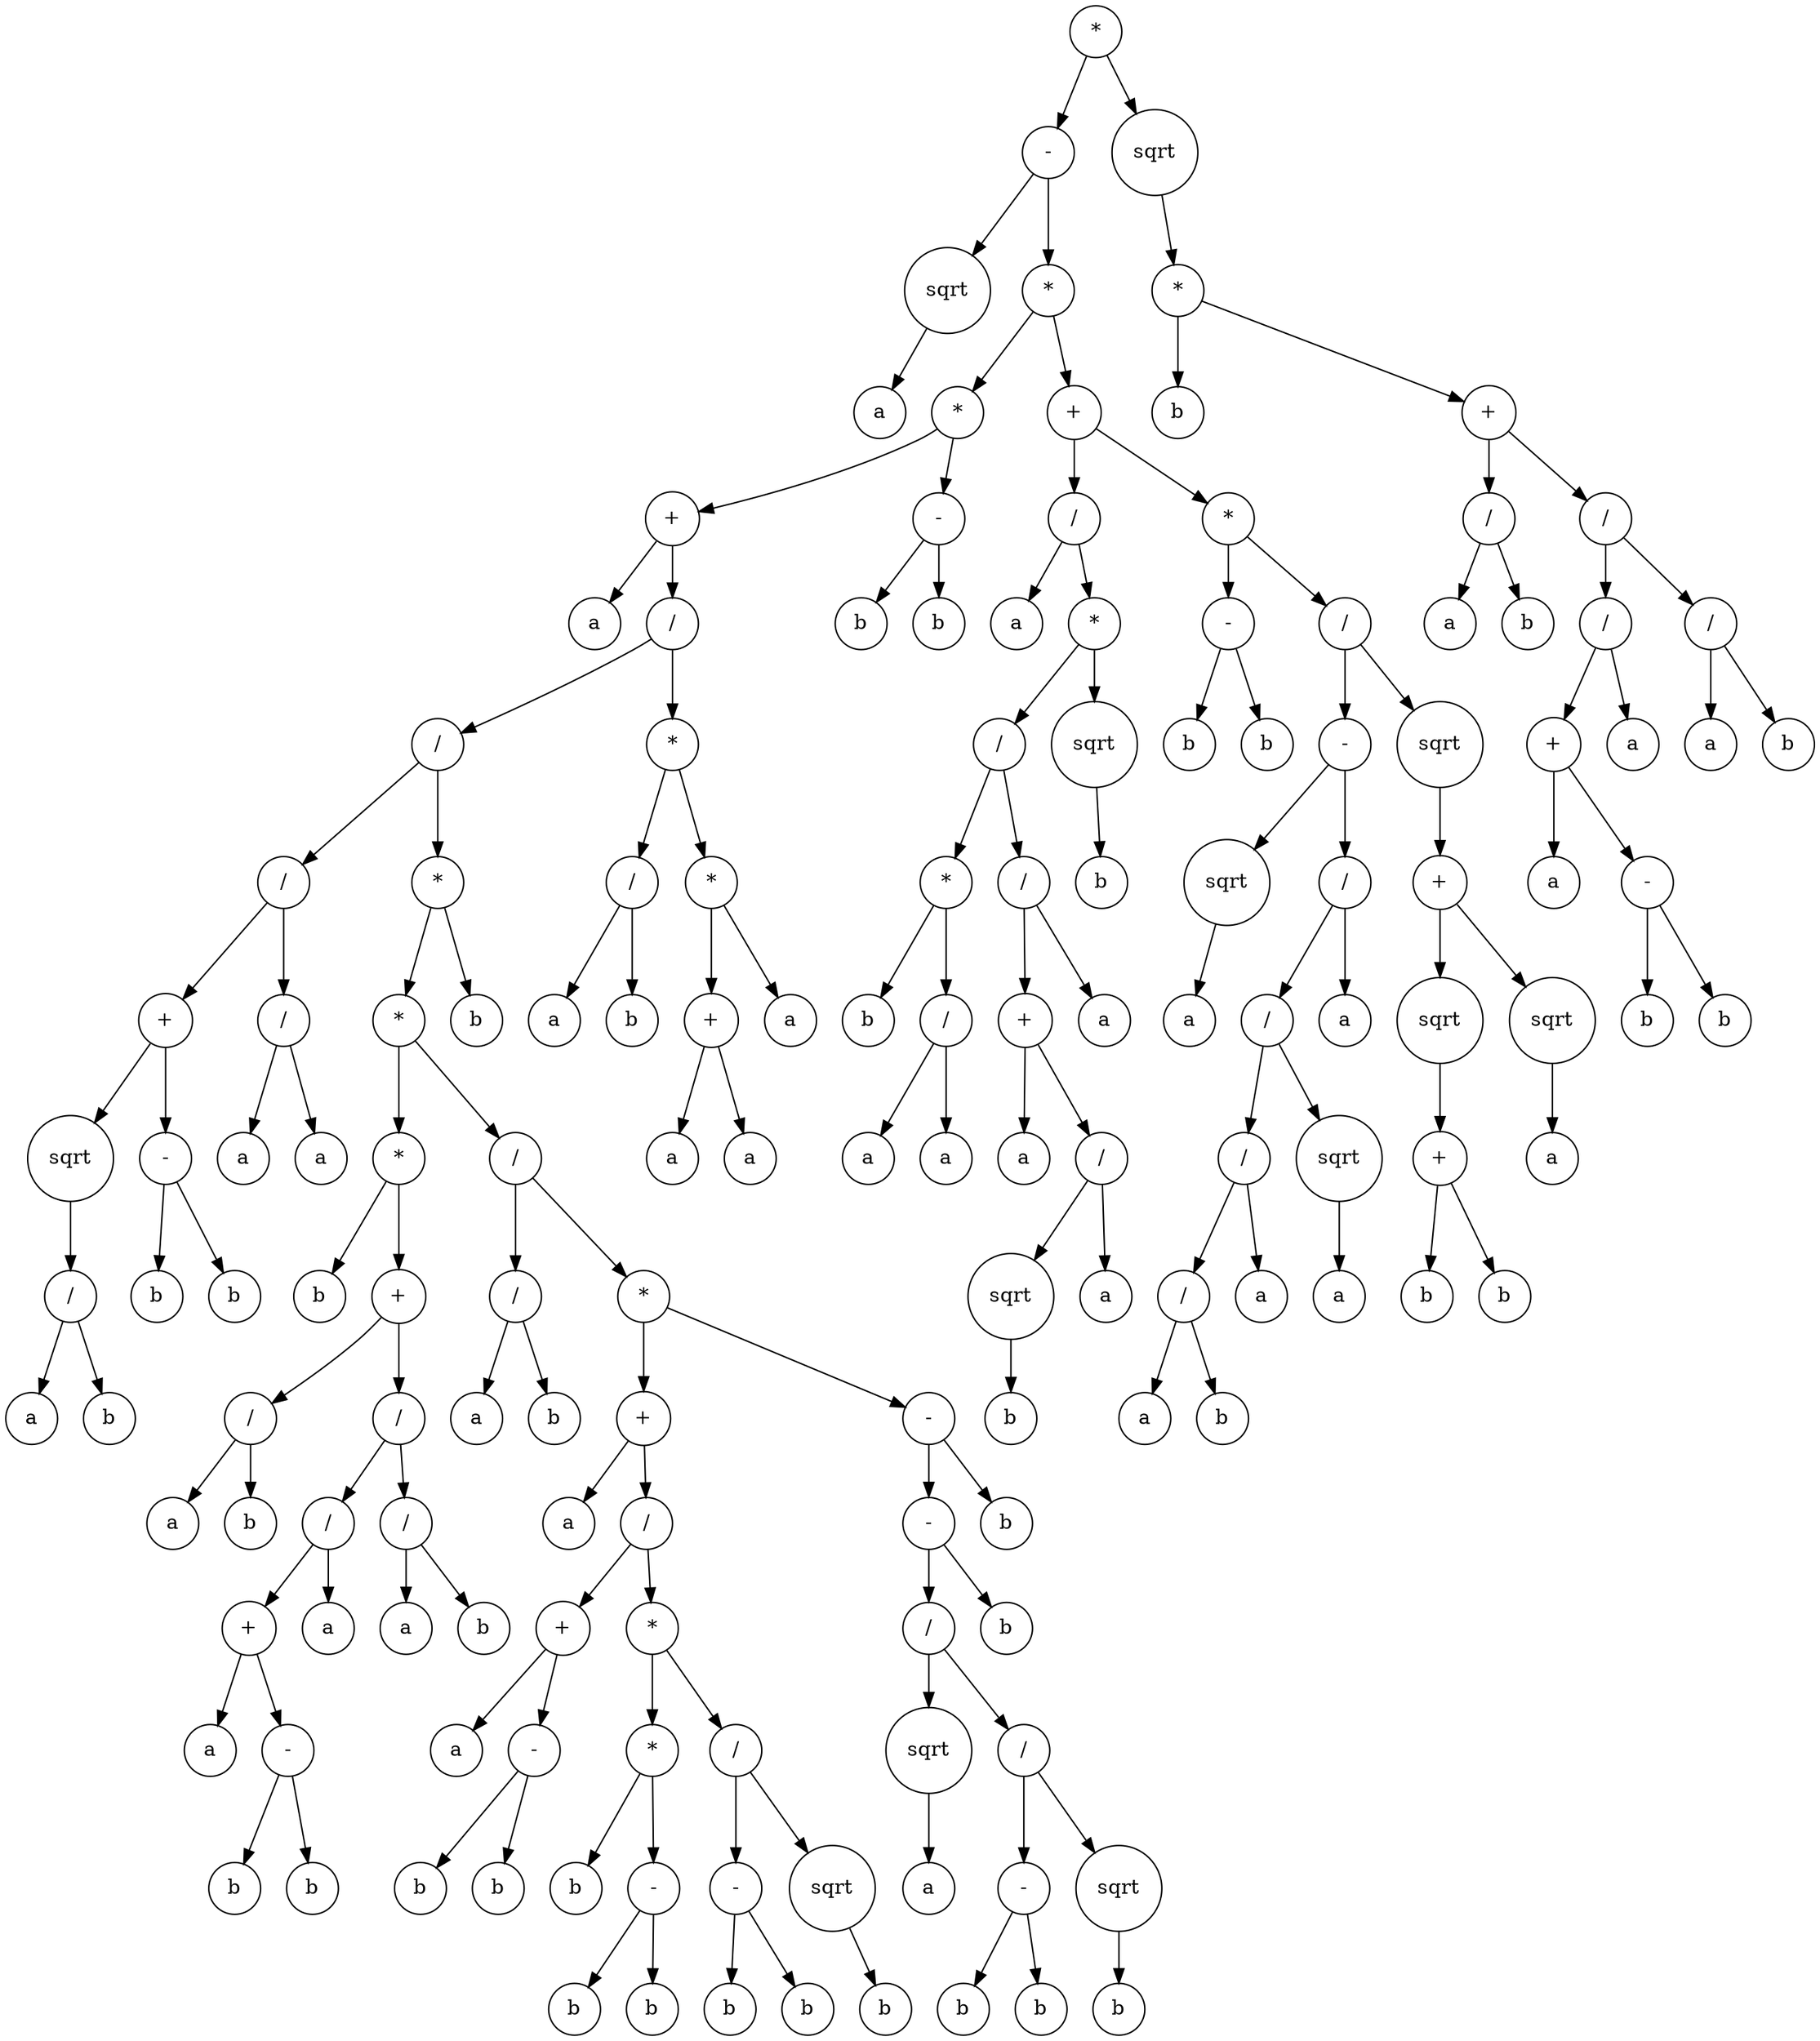 digraph g {
graph [ordering=out];
node [shape=circle];
n[label = "*"];
n0[label = "-"];
n00[label = "sqrt"];
n000[label = "a"];
n00 -> n000;
n0 -> n00;
n01[label = "*"];
n010[label = "*"];
n0100[label = "+"];
n01000[label = "a"];
n0100 -> n01000;
n01001[label = "/"];
n010010[label = "/"];
n0100100[label = "/"];
n01001000[label = "+"];
n010010000[label = "sqrt"];
n0100100000[label = "/"];
n01001000000[label = "a"];
n0100100000 -> n01001000000;
n01001000001[label = "b"];
n0100100000 -> n01001000001;
n010010000 -> n0100100000;
n01001000 -> n010010000;
n010010001[label = "-"];
n0100100010[label = "b"];
n010010001 -> n0100100010;
n0100100011[label = "b"];
n010010001 -> n0100100011;
n01001000 -> n010010001;
n0100100 -> n01001000;
n01001001[label = "/"];
n010010010[label = "a"];
n01001001 -> n010010010;
n010010011[label = "a"];
n01001001 -> n010010011;
n0100100 -> n01001001;
n010010 -> n0100100;
n0100101[label = "*"];
n01001010[label = "*"];
n010010100[label = "*"];
n0100101000[label = "b"];
n010010100 -> n0100101000;
n0100101001[label = "+"];
n01001010010[label = "/"];
n010010100100[label = "a"];
n01001010010 -> n010010100100;
n010010100101[label = "b"];
n01001010010 -> n010010100101;
n0100101001 -> n01001010010;
n01001010011[label = "/"];
n010010100110[label = "/"];
n0100101001100[label = "+"];
n01001010011000[label = "a"];
n0100101001100 -> n01001010011000;
n01001010011001[label = "-"];
n010010100110010[label = "b"];
n01001010011001 -> n010010100110010;
n010010100110011[label = "b"];
n01001010011001 -> n010010100110011;
n0100101001100 -> n01001010011001;
n010010100110 -> n0100101001100;
n0100101001101[label = "a"];
n010010100110 -> n0100101001101;
n01001010011 -> n010010100110;
n010010100111[label = "/"];
n0100101001110[label = "a"];
n010010100111 -> n0100101001110;
n0100101001111[label = "b"];
n010010100111 -> n0100101001111;
n01001010011 -> n010010100111;
n0100101001 -> n01001010011;
n010010100 -> n0100101001;
n01001010 -> n010010100;
n010010101[label = "/"];
n0100101010[label = "/"];
n01001010100[label = "a"];
n0100101010 -> n01001010100;
n01001010101[label = "b"];
n0100101010 -> n01001010101;
n010010101 -> n0100101010;
n0100101011[label = "*"];
n01001010110[label = "+"];
n010010101100[label = "a"];
n01001010110 -> n010010101100;
n010010101101[label = "/"];
n0100101011010[label = "+"];
n01001010110100[label = "a"];
n0100101011010 -> n01001010110100;
n01001010110101[label = "-"];
n010010101101010[label = "b"];
n01001010110101 -> n010010101101010;
n010010101101011[label = "b"];
n01001010110101 -> n010010101101011;
n0100101011010 -> n01001010110101;
n010010101101 -> n0100101011010;
n0100101011011[label = "*"];
n01001010110110[label = "*"];
n010010101101100[label = "b"];
n01001010110110 -> n010010101101100;
n010010101101101[label = "-"];
n0100101011011010[label = "b"];
n010010101101101 -> n0100101011011010;
n0100101011011011[label = "b"];
n010010101101101 -> n0100101011011011;
n01001010110110 -> n010010101101101;
n0100101011011 -> n01001010110110;
n01001010110111[label = "/"];
n010010101101110[label = "-"];
n0100101011011100[label = "b"];
n010010101101110 -> n0100101011011100;
n0100101011011101[label = "b"];
n010010101101110 -> n0100101011011101;
n01001010110111 -> n010010101101110;
n010010101101111[label = "sqrt"];
n0100101011011110[label = "b"];
n010010101101111 -> n0100101011011110;
n01001010110111 -> n010010101101111;
n0100101011011 -> n01001010110111;
n010010101101 -> n0100101011011;
n01001010110 -> n010010101101;
n0100101011 -> n01001010110;
n01001010111[label = "-"];
n010010101110[label = "-"];
n0100101011100[label = "/"];
n01001010111000[label = "sqrt"];
n010010101110000[label = "a"];
n01001010111000 -> n010010101110000;
n0100101011100 -> n01001010111000;
n01001010111001[label = "/"];
n010010101110010[label = "-"];
n0100101011100100[label = "b"];
n010010101110010 -> n0100101011100100;
n0100101011100101[label = "b"];
n010010101110010 -> n0100101011100101;
n01001010111001 -> n010010101110010;
n010010101110011[label = "sqrt"];
n0100101011100110[label = "b"];
n010010101110011 -> n0100101011100110;
n01001010111001 -> n010010101110011;
n0100101011100 -> n01001010111001;
n010010101110 -> n0100101011100;
n0100101011101[label = "b"];
n010010101110 -> n0100101011101;
n01001010111 -> n010010101110;
n010010101111[label = "b"];
n01001010111 -> n010010101111;
n0100101011 -> n01001010111;
n010010101 -> n0100101011;
n01001010 -> n010010101;
n0100101 -> n01001010;
n01001011[label = "b"];
n0100101 -> n01001011;
n010010 -> n0100101;
n01001 -> n010010;
n010011[label = "*"];
n0100110[label = "/"];
n01001100[label = "a"];
n0100110 -> n01001100;
n01001101[label = "b"];
n0100110 -> n01001101;
n010011 -> n0100110;
n0100111[label = "*"];
n01001110[label = "+"];
n010011100[label = "a"];
n01001110 -> n010011100;
n010011101[label = "a"];
n01001110 -> n010011101;
n0100111 -> n01001110;
n01001111[label = "a"];
n0100111 -> n01001111;
n010011 -> n0100111;
n01001 -> n010011;
n0100 -> n01001;
n010 -> n0100;
n0101[label = "-"];
n01010[label = "b"];
n0101 -> n01010;
n01011[label = "b"];
n0101 -> n01011;
n010 -> n0101;
n01 -> n010;
n011[label = "+"];
n0110[label = "/"];
n01100[label = "a"];
n0110 -> n01100;
n01101[label = "*"];
n011010[label = "/"];
n0110100[label = "*"];
n01101000[label = "b"];
n0110100 -> n01101000;
n01101001[label = "/"];
n011010010[label = "a"];
n01101001 -> n011010010;
n011010011[label = "a"];
n01101001 -> n011010011;
n0110100 -> n01101001;
n011010 -> n0110100;
n0110101[label = "/"];
n01101010[label = "+"];
n011010100[label = "a"];
n01101010 -> n011010100;
n011010101[label = "/"];
n0110101010[label = "sqrt"];
n01101010100[label = "b"];
n0110101010 -> n01101010100;
n011010101 -> n0110101010;
n0110101011[label = "a"];
n011010101 -> n0110101011;
n01101010 -> n011010101;
n0110101 -> n01101010;
n01101011[label = "a"];
n0110101 -> n01101011;
n011010 -> n0110101;
n01101 -> n011010;
n011011[label = "sqrt"];
n0110110[label = "b"];
n011011 -> n0110110;
n01101 -> n011011;
n0110 -> n01101;
n011 -> n0110;
n0111[label = "*"];
n01110[label = "-"];
n011100[label = "b"];
n01110 -> n011100;
n011101[label = "b"];
n01110 -> n011101;
n0111 -> n01110;
n01111[label = "/"];
n011110[label = "-"];
n0111100[label = "sqrt"];
n01111000[label = "a"];
n0111100 -> n01111000;
n011110 -> n0111100;
n0111101[label = "/"];
n01111010[label = "/"];
n011110100[label = "/"];
n0111101000[label = "/"];
n01111010000[label = "a"];
n0111101000 -> n01111010000;
n01111010001[label = "b"];
n0111101000 -> n01111010001;
n011110100 -> n0111101000;
n0111101001[label = "a"];
n011110100 -> n0111101001;
n01111010 -> n011110100;
n011110101[label = "sqrt"];
n0111101010[label = "a"];
n011110101 -> n0111101010;
n01111010 -> n011110101;
n0111101 -> n01111010;
n01111011[label = "a"];
n0111101 -> n01111011;
n011110 -> n0111101;
n01111 -> n011110;
n011111[label = "sqrt"];
n0111110[label = "+"];
n01111100[label = "sqrt"];
n011111000[label = "+"];
n0111110000[label = "b"];
n011111000 -> n0111110000;
n0111110001[label = "b"];
n011111000 -> n0111110001;
n01111100 -> n011111000;
n0111110 -> n01111100;
n01111101[label = "sqrt"];
n011111010[label = "a"];
n01111101 -> n011111010;
n0111110 -> n01111101;
n011111 -> n0111110;
n01111 -> n011111;
n0111 -> n01111;
n011 -> n0111;
n01 -> n011;
n0 -> n01;
n -> n0;
n1[label = "sqrt"];
n10[label = "*"];
n100[label = "b"];
n10 -> n100;
n101[label = "+"];
n1010[label = "/"];
n10100[label = "a"];
n1010 -> n10100;
n10101[label = "b"];
n1010 -> n10101;
n101 -> n1010;
n1011[label = "/"];
n10110[label = "/"];
n101100[label = "+"];
n1011000[label = "a"];
n101100 -> n1011000;
n1011001[label = "-"];
n10110010[label = "b"];
n1011001 -> n10110010;
n10110011[label = "b"];
n1011001 -> n10110011;
n101100 -> n1011001;
n10110 -> n101100;
n101101[label = "a"];
n10110 -> n101101;
n1011 -> n10110;
n10111[label = "/"];
n101110[label = "a"];
n10111 -> n101110;
n101111[label = "b"];
n10111 -> n101111;
n1011 -> n10111;
n101 -> n1011;
n10 -> n101;
n1 -> n10;
n -> n1;
}
